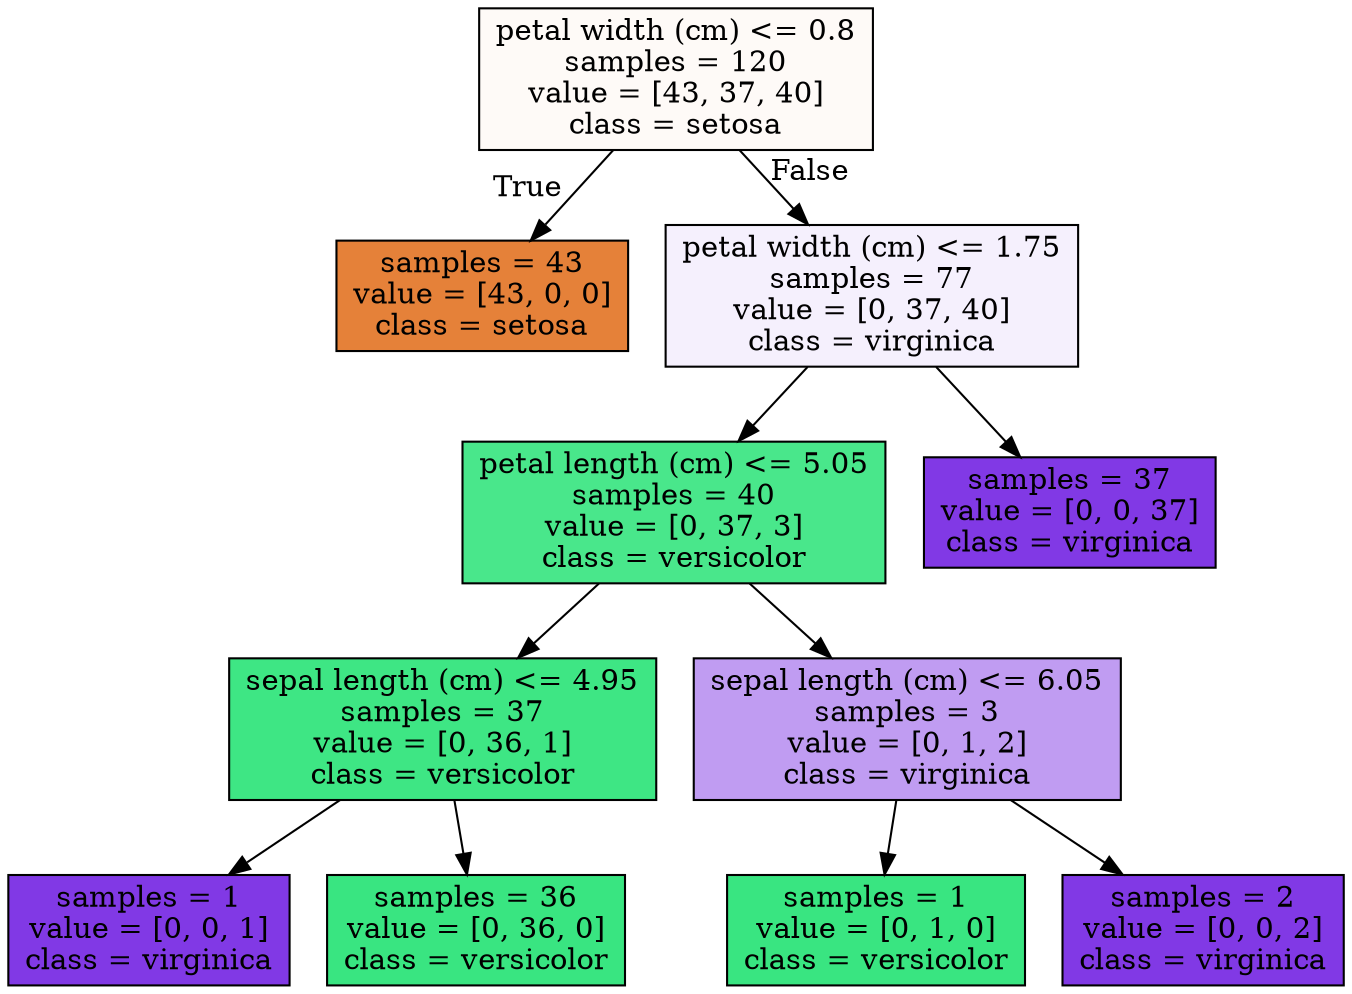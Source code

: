 digraph Tree {
node [shape=box, style="filled", color="black"] ;
0 [label="petal width (cm) <= 0.8\nsamples = 120\nvalue = [43, 37, 40]\nclass = setosa", fillcolor="#e581390a"] ;
1 [label="samples = 43\nvalue = [43, 0, 0]\nclass = setosa", fillcolor="#e58139ff"] ;
0 -> 1 [labeldistance=2.5, labelangle=45, headlabel="True"] ;
2 [label="petal width (cm) <= 1.75\nsamples = 77\nvalue = [0, 37, 40]\nclass = virginica", fillcolor="#8139e513"] ;
0 -> 2 [labeldistance=2.5, labelangle=-45, headlabel="False"] ;
3 [label="petal length (cm) <= 5.05\nsamples = 40\nvalue = [0, 37, 3]\nclass = versicolor", fillcolor="#39e581ea"] ;
2 -> 3 ;
4 [label="sepal length (cm) <= 4.95\nsamples = 37\nvalue = [0, 36, 1]\nclass = versicolor", fillcolor="#39e581f8"] ;
3 -> 4 ;
5 [label="samples = 1\nvalue = [0, 0, 1]\nclass = virginica", fillcolor="#8139e5ff"] ;
4 -> 5 ;
6 [label="samples = 36\nvalue = [0, 36, 0]\nclass = versicolor", fillcolor="#39e581ff"] ;
4 -> 6 ;
7 [label="sepal length (cm) <= 6.05\nsamples = 3\nvalue = [0, 1, 2]\nclass = virginica", fillcolor="#8139e57f"] ;
3 -> 7 ;
8 [label="samples = 1\nvalue = [0, 1, 0]\nclass = versicolor", fillcolor="#39e581ff"] ;
7 -> 8 ;
9 [label="samples = 2\nvalue = [0, 0, 2]\nclass = virginica", fillcolor="#8139e5ff"] ;
7 -> 9 ;
10 [label="samples = 37\nvalue = [0, 0, 37]\nclass = virginica", fillcolor="#8139e5ff"] ;
2 -> 10 ;
}